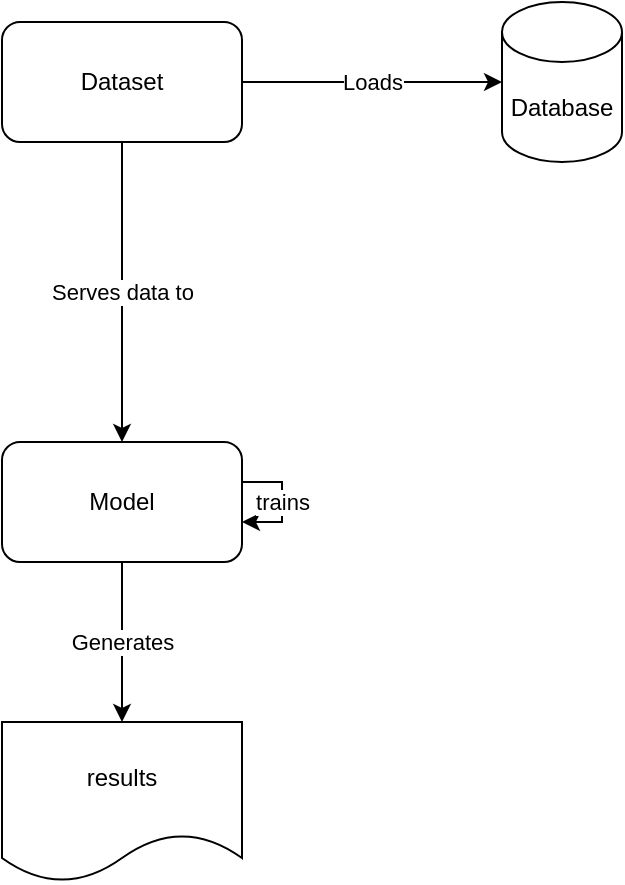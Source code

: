 <mxfile version="20.2.3" type="github">
  <diagram id="0Tvzt9ol2-uUJ-bDU3Fr" name="Page-1">
    <mxGraphModel dx="1422" dy="790" grid="1" gridSize="10" guides="1" tooltips="1" connect="1" arrows="1" fold="1" page="1" pageScale="1" pageWidth="1169" pageHeight="827" math="0" shadow="0">
      <root>
        <mxCell id="0" />
        <mxCell id="1" parent="0" />
        <mxCell id="aKw-EBqWRxvpCI3MpewN-8" value="Generates" style="edgeStyle=orthogonalEdgeStyle;rounded=0;orthogonalLoop=1;jettySize=auto;html=1;" edge="1" parent="1" source="aKw-EBqWRxvpCI3MpewN-1" target="aKw-EBqWRxvpCI3MpewN-7">
          <mxGeometry relative="1" as="geometry" />
        </mxCell>
        <mxCell id="aKw-EBqWRxvpCI3MpewN-1" value="Model" style="rounded=1;whiteSpace=wrap;html=1;" vertex="1" parent="1">
          <mxGeometry x="420" y="360" width="120" height="60" as="geometry" />
        </mxCell>
        <mxCell id="aKw-EBqWRxvpCI3MpewN-3" value="Serves data to" style="edgeStyle=orthogonalEdgeStyle;rounded=0;orthogonalLoop=1;jettySize=auto;html=1;entryX=0.5;entryY=0;entryDx=0;entryDy=0;" edge="1" parent="1" source="aKw-EBqWRxvpCI3MpewN-2" target="aKw-EBqWRxvpCI3MpewN-1">
          <mxGeometry relative="1" as="geometry" />
        </mxCell>
        <mxCell id="aKw-EBqWRxvpCI3MpewN-5" value="Loads" style="edgeStyle=orthogonalEdgeStyle;rounded=0;orthogonalLoop=1;jettySize=auto;html=1;" edge="1" parent="1" source="aKw-EBqWRxvpCI3MpewN-2" target="aKw-EBqWRxvpCI3MpewN-4">
          <mxGeometry relative="1" as="geometry" />
        </mxCell>
        <mxCell id="aKw-EBqWRxvpCI3MpewN-2" value="Dataset" style="rounded=1;whiteSpace=wrap;html=1;" vertex="1" parent="1">
          <mxGeometry x="420" y="150" width="120" height="60" as="geometry" />
        </mxCell>
        <mxCell id="aKw-EBqWRxvpCI3MpewN-4" value="Database" style="shape=cylinder3;whiteSpace=wrap;html=1;boundedLbl=1;backgroundOutline=1;size=15;" vertex="1" parent="1">
          <mxGeometry x="670" y="140" width="60" height="80" as="geometry" />
        </mxCell>
        <mxCell id="aKw-EBqWRxvpCI3MpewN-6" value="trains" style="edgeStyle=orthogonalEdgeStyle;rounded=0;orthogonalLoop=1;jettySize=auto;html=1;" edge="1" parent="1" source="aKw-EBqWRxvpCI3MpewN-1" target="aKw-EBqWRxvpCI3MpewN-1">
          <mxGeometry relative="1" as="geometry" />
        </mxCell>
        <mxCell id="aKw-EBqWRxvpCI3MpewN-7" value="results" style="shape=document;whiteSpace=wrap;html=1;boundedLbl=1;" vertex="1" parent="1">
          <mxGeometry x="420" y="500" width="120" height="80" as="geometry" />
        </mxCell>
      </root>
    </mxGraphModel>
  </diagram>
</mxfile>
